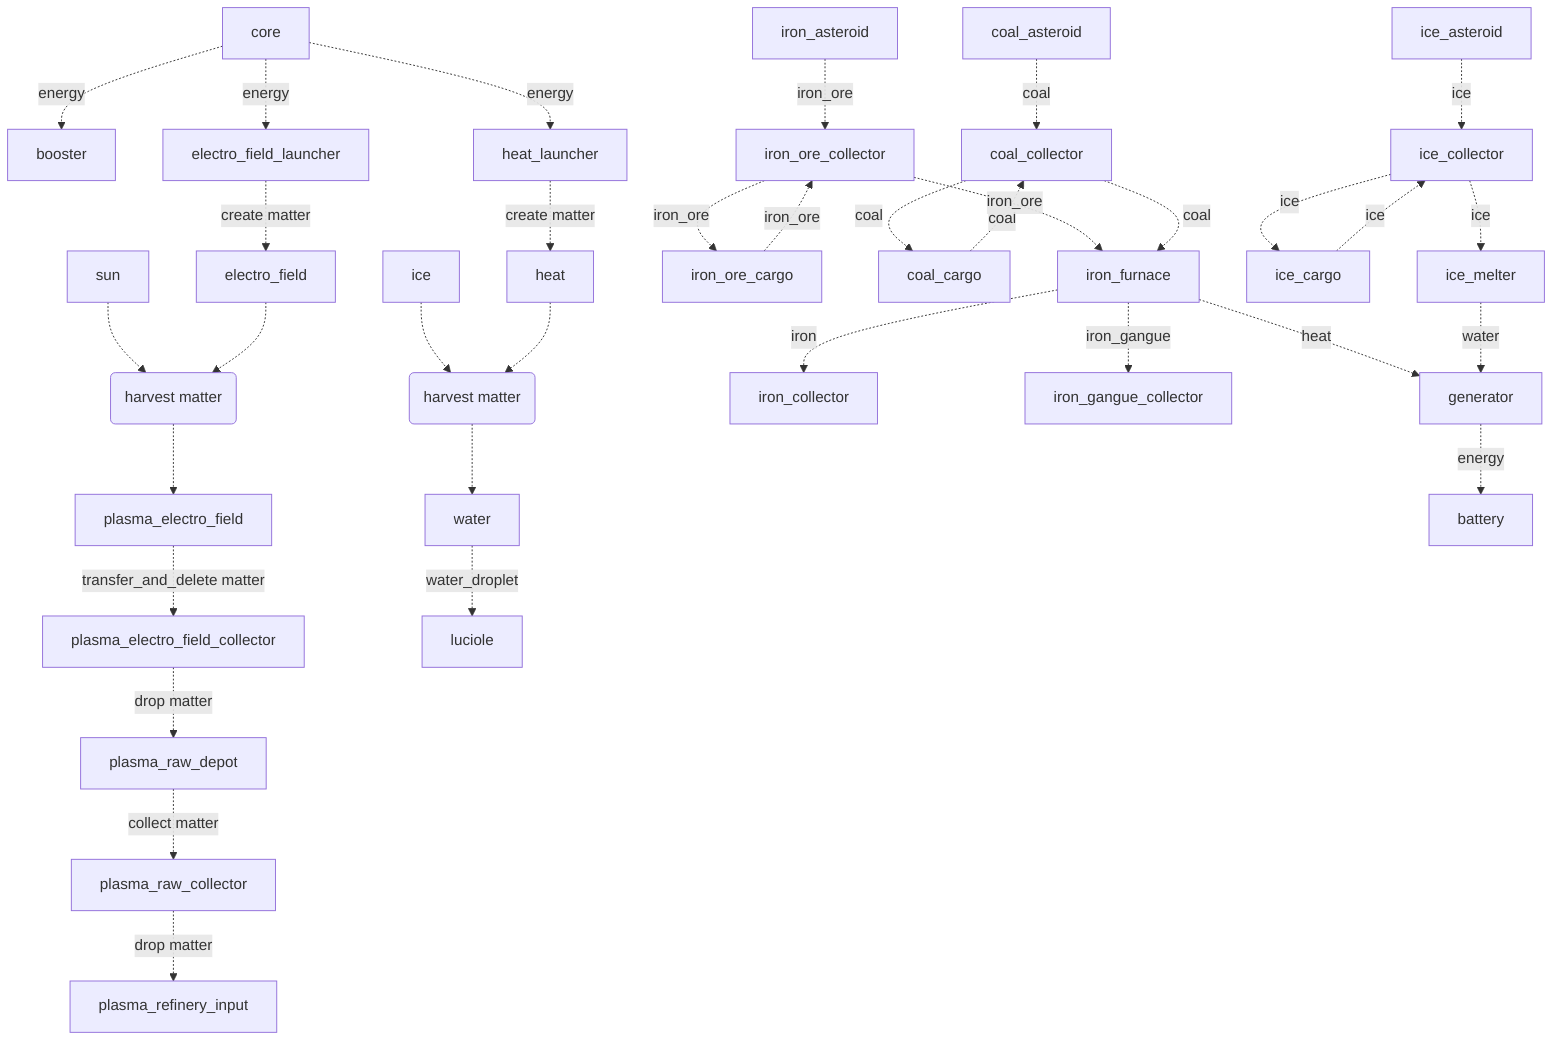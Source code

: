 flowchart TB
  core -.->|energy| booster
  core -.->|energy| electro_field_launcher
  core -.->|energy| heat_launcher
  sun -.-> harvestsunelectro_field(harvest matter)
electro_field -.-> harvestsunelectro_field
  harvestsunelectro_field -.-> plasma_electro_field
  ice -.-> harvesticeheat(harvest matter)
heat -.-> harvesticeheat
  harvesticeheat -.-> water
  plasma_electro_field -.->|transfer_and_delete matter| plasma_electro_field_collector
  plasma_raw_depot -.->|collect matter| plasma_raw_collector
  plasma_electro_field_collector -.->|drop matter| plasma_raw_depot
  plasma_raw_collector -.->|drop matter| plasma_refinery_input
  heat_launcher -.->|create matter| heat
  electro_field_launcher -.->|create matter| electro_field
  water -.->|water_droplet| luciole
  iron_asteroid -.->|iron_ore| iron_ore_collector
  iron_ore_collector -.->|iron_ore| iron_ore_cargo
  iron_ore_cargo -.->|iron_ore| iron_ore_collector
  coal_asteroid -.->|coal| coal_collector
  coal_collector -.->|coal| coal_cargo
  coal_cargo -.->|coal| coal_collector
  iron_ore_collector -.->|iron_ore| iron_furnace
  coal_collector -.->|coal| iron_furnace
  iron_furnace -.->|iron| iron_collector
  iron_furnace -.->|iron_gangue| iron_gangue_collector
  iron_furnace -.->|heat| generator
  generator -.->|energy| battery
  ice_asteroid -.->|ice| ice_collector
  ice_collector -.->|ice| ice_cargo
  ice_cargo -.->|ice| ice_collector
  ice_collector -.->|ice| ice_melter
  ice_melter -.->|water| generator